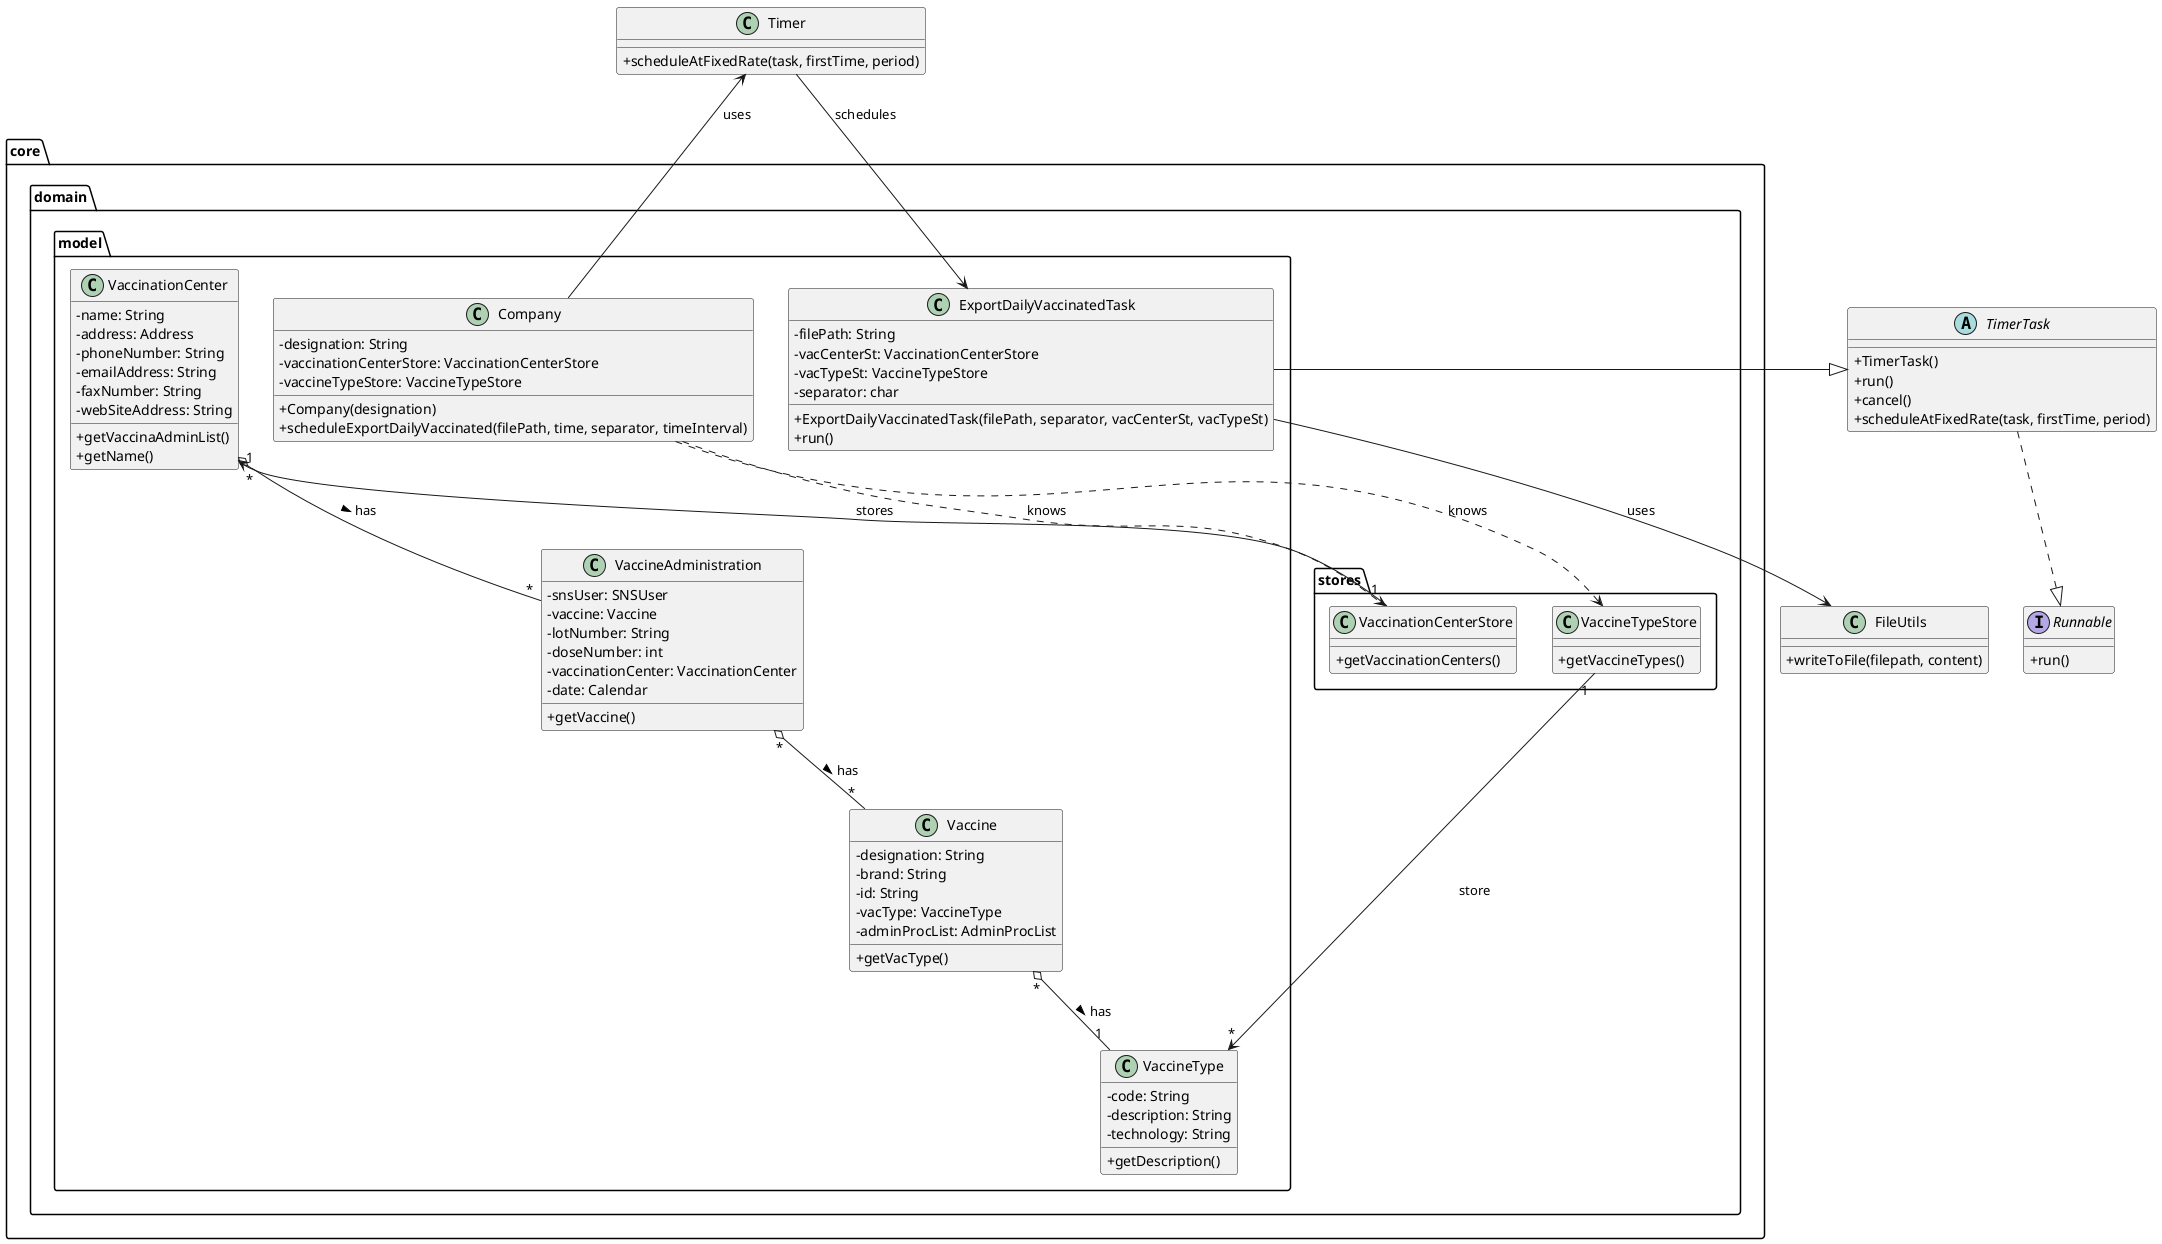 @startuml
skinparam classAttributeIconSize 0

class Timer{
    +scheduleAtFixedRate(task, firstTime, period)
}

interface Runnable{
    +run()
}

abstract TimerTask{
    +TimerTask()
    +run()
    +cancel()
    +scheduleAtFixedRate(task, firstTime, period)
}

    class FileUtils {
        +writeToFile(filepath, content)
    }

package core {
    

    package domain{
        package model{
            class Company{
                -designation: String
                -vaccinationCenterStore: VaccinationCenterStore
                -vaccineTypeStore: VaccineTypeStore
                +Company(designation)
                +scheduleExportDailyVaccinated(filePath, time, separator, timeInterval)
            }


            class ExportDailyVaccinatedTask {
                -filePath: String
                -vacCenterSt: VaccinationCenterStore
                -vacTypeSt: VaccineTypeStore
                -separator: char
                +ExportDailyVaccinatedTask(filePath, separator, vacCenterSt, vacTypeSt)
                +run()
            }
                    
            class VaccinationCenter {
                -name: String 
                -address: Address
                -phoneNumber: String
                -emailAddress: String
                -faxNumber: String
                -webSiteAddress: String
                +getVaccinaAdminList()
                +getName()
            }

            class Vaccine {
                -designation: String
                -brand: String
                -id: String
                -vacType: VaccineType
                -adminProcList: AdminProcList
                +getVacType()
            }

            class VaccineAdministration {
                -snsUser: SNSUser
                -vaccine: Vaccine
                -lotNumber: String
                -doseNumber: int
                -vaccinationCenter: VaccinationCenter
                -date: Calendar
                +getVaccine()
            }

            class VaccineType {
                -code: String
                -description: String
                -technology: String
                +getDescription()
            }
        }
        package stores{
            
            class VaccinationCenterStore {
                +getVaccinationCenters()
            }

            class VaccineTypeStore {
                +getVaccineTypes()
            }

        }
    }
}


TimerTask ..|> Runnable
ExportDailyVaccinatedTask -|> TimerTask
ExportDailyVaccinatedTask --> FileUtils : uses
Company ..> VaccinationCenterStore : knows
Company ..> VaccineTypeStore : knows
Vaccine "*" o-- "1" VaccineType : has > 
VaccineAdministration "*" o-- "*" Vaccine : has >
VaccinationCenter "1" o-- "*" VaccineAdministration : has >
VaccineTypeStore "1" --> "*" VaccineType : store
VaccinationCenterStore "1" --> "*" VaccinationCenter : stores
Company --> Timer : uses
Timer --> ExportDailyVaccinatedTask : schedules

@enduml